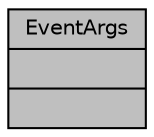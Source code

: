 digraph "EventArgs"
{
 // LATEX_PDF_SIZE
  edge [fontname="Helvetica",fontsize="10",labelfontname="Helvetica",labelfontsize="10"];
  node [fontname="Helvetica",fontsize="10",shape=record];
  Node1 [label="{EventArgs\n||}",height=0.2,width=0.4,color="black", fillcolor="grey75", style="filled", fontcolor="black",tooltip=" "];
}
